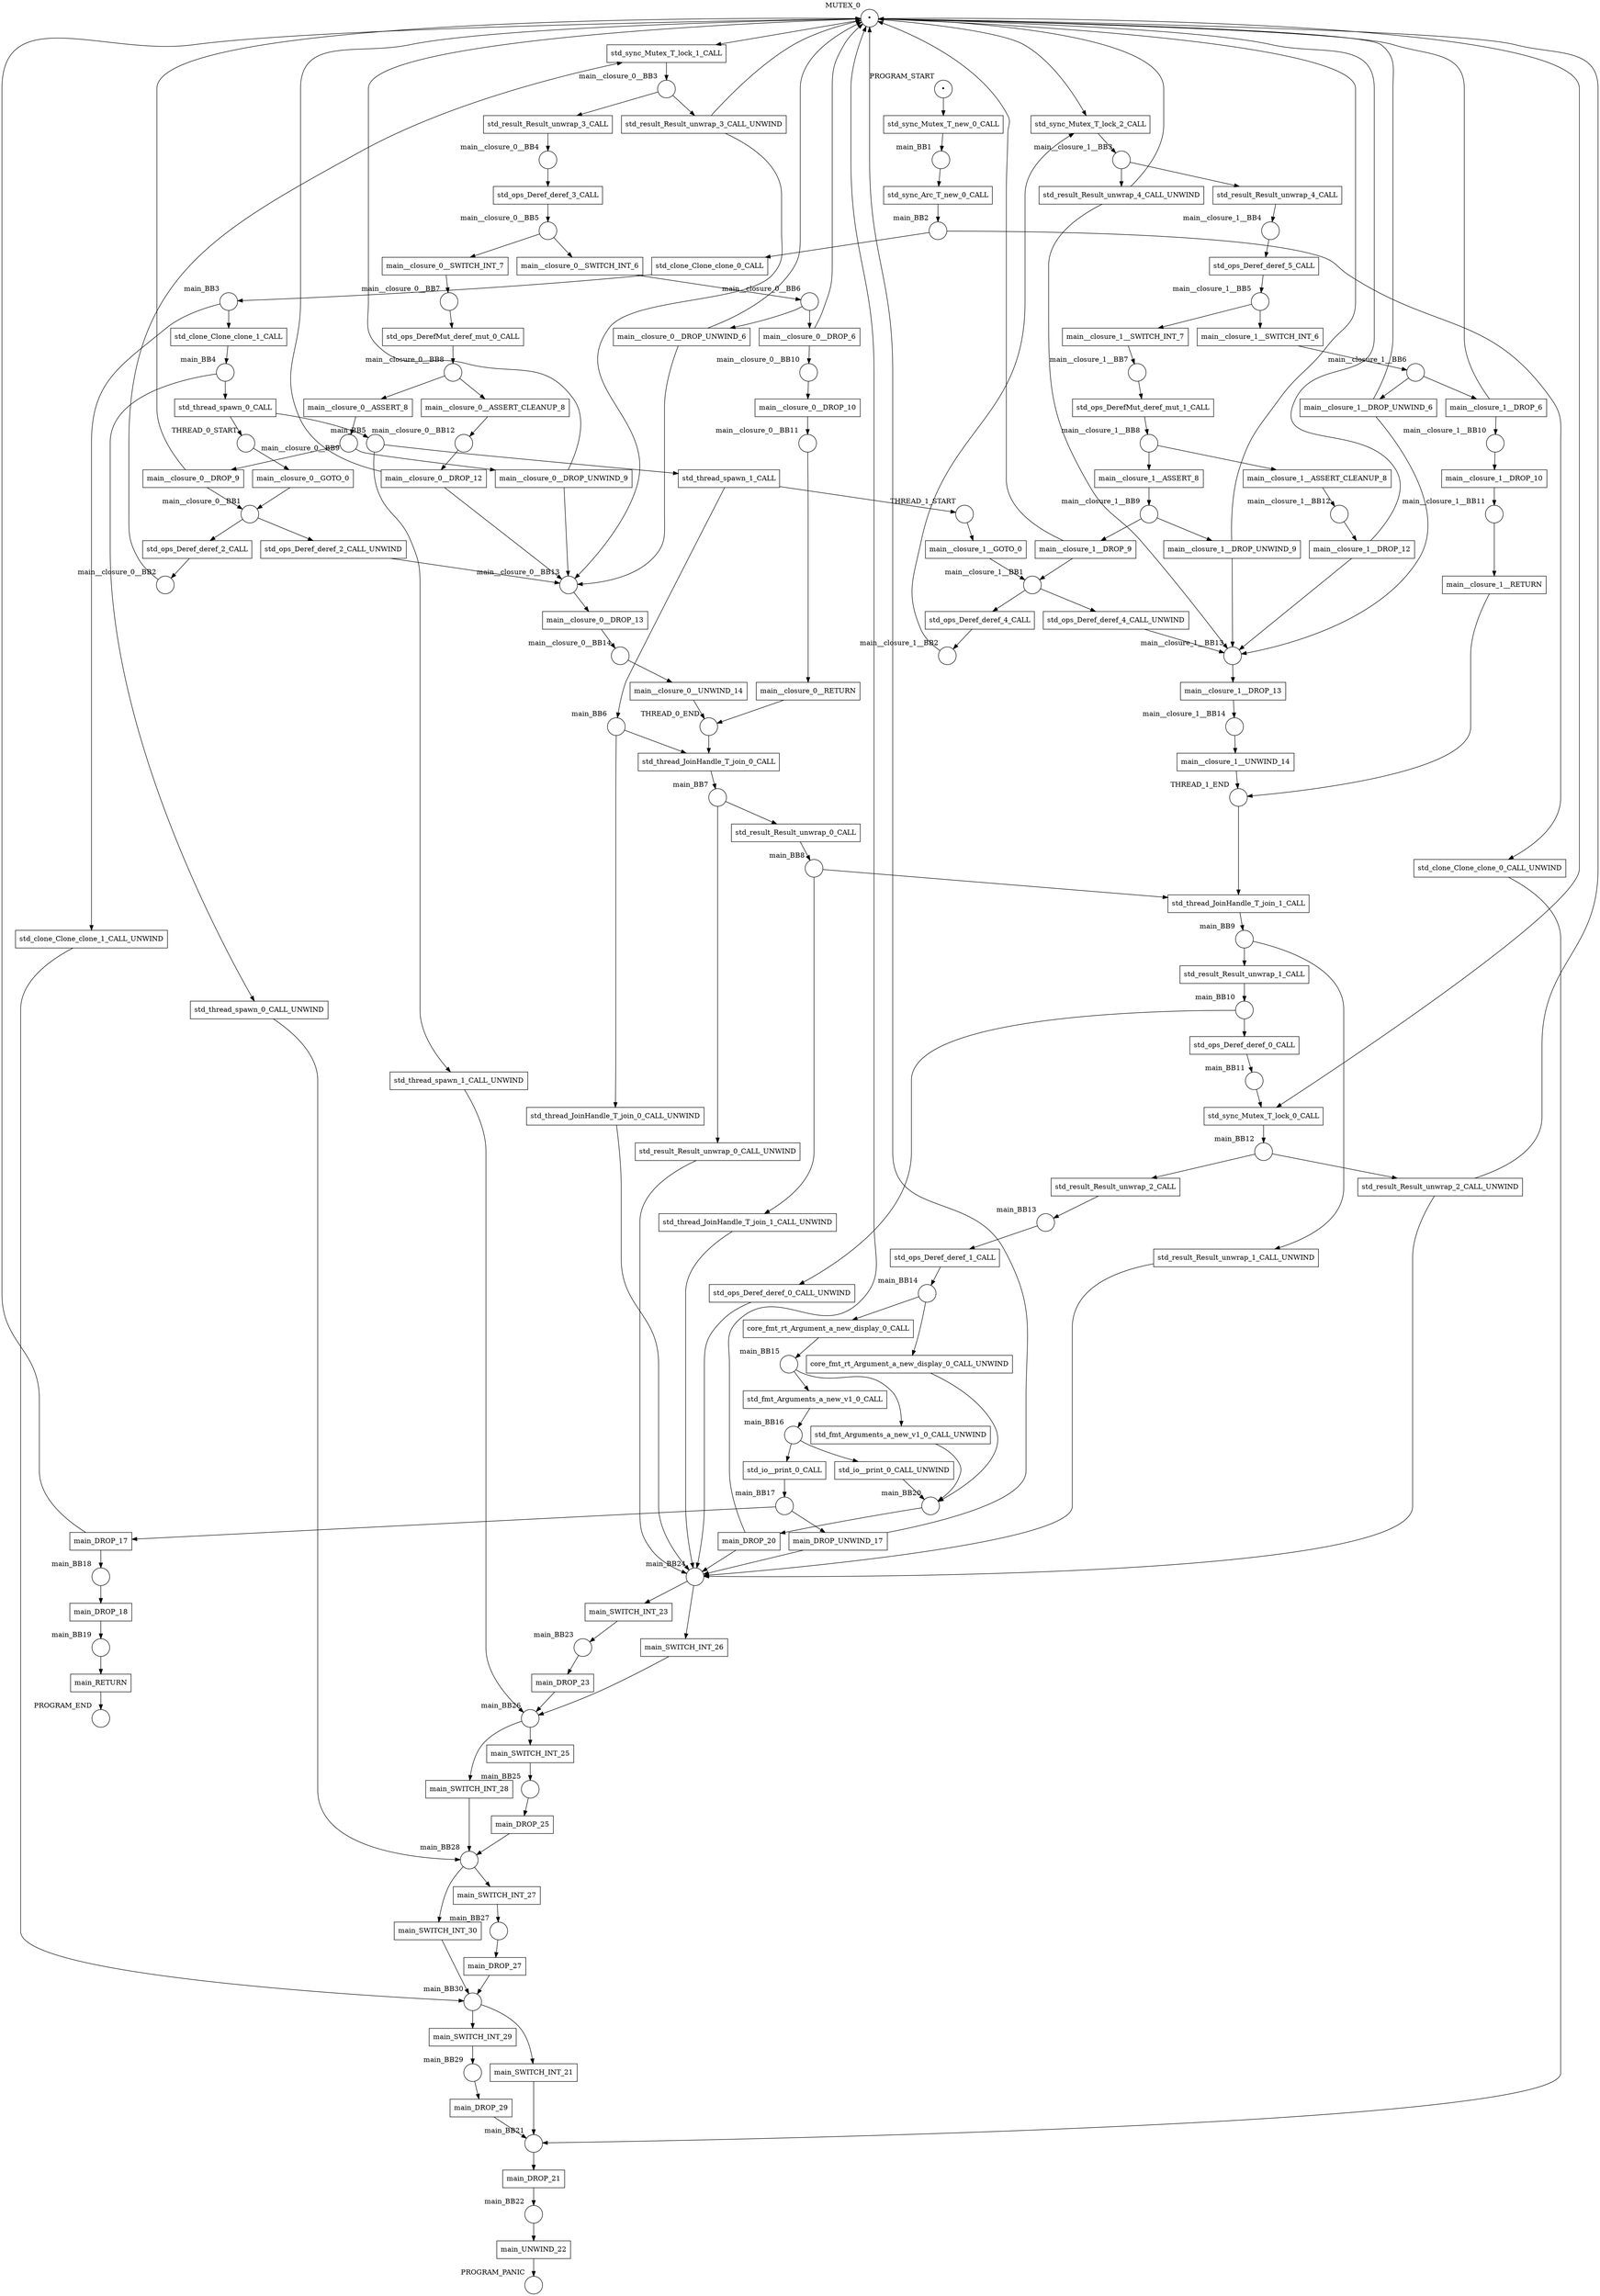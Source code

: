 digraph petrinet {
    MUTEX_0 [shape="circle" xlabel="MUTEX_0" label="•"];
    PROGRAM_END [shape="circle" xlabel="PROGRAM_END" label=""];
    PROGRAM_PANIC [shape="circle" xlabel="PROGRAM_PANIC" label=""];
    PROGRAM_START [shape="circle" xlabel="PROGRAM_START" label="•"];
    THREAD_0_END [shape="circle" xlabel="THREAD_0_END" label=""];
    THREAD_0_START [shape="circle" xlabel="THREAD_0_START" label=""];
    THREAD_1_END [shape="circle" xlabel="THREAD_1_END" label=""];
    THREAD_1_START [shape="circle" xlabel="THREAD_1_START" label=""];
    main_BB1 [shape="circle" xlabel="main_BB1" label=""];
    main_BB10 [shape="circle" xlabel="main_BB10" label=""];
    main_BB11 [shape="circle" xlabel="main_BB11" label=""];
    main_BB12 [shape="circle" xlabel="main_BB12" label=""];
    main_BB13 [shape="circle" xlabel="main_BB13" label=""];
    main_BB14 [shape="circle" xlabel="main_BB14" label=""];
    main_BB15 [shape="circle" xlabel="main_BB15" label=""];
    main_BB16 [shape="circle" xlabel="main_BB16" label=""];
    main_BB17 [shape="circle" xlabel="main_BB17" label=""];
    main_BB18 [shape="circle" xlabel="main_BB18" label=""];
    main_BB19 [shape="circle" xlabel="main_BB19" label=""];
    main_BB2 [shape="circle" xlabel="main_BB2" label=""];
    main_BB20 [shape="circle" xlabel="main_BB20" label=""];
    main_BB21 [shape="circle" xlabel="main_BB21" label=""];
    main_BB22 [shape="circle" xlabel="main_BB22" label=""];
    main_BB23 [shape="circle" xlabel="main_BB23" label=""];
    main_BB24 [shape="circle" xlabel="main_BB24" label=""];
    main_BB25 [shape="circle" xlabel="main_BB25" label=""];
    main_BB26 [shape="circle" xlabel="main_BB26" label=""];
    main_BB27 [shape="circle" xlabel="main_BB27" label=""];
    main_BB28 [shape="circle" xlabel="main_BB28" label=""];
    main_BB29 [shape="circle" xlabel="main_BB29" label=""];
    main_BB3 [shape="circle" xlabel="main_BB3" label=""];
    main_BB30 [shape="circle" xlabel="main_BB30" label=""];
    main_BB4 [shape="circle" xlabel="main_BB4" label=""];
    main_BB5 [shape="circle" xlabel="main_BB5" label=""];
    main_BB6 [shape="circle" xlabel="main_BB6" label=""];
    main_BB7 [shape="circle" xlabel="main_BB7" label=""];
    main_BB8 [shape="circle" xlabel="main_BB8" label=""];
    main_BB9 [shape="circle" xlabel="main_BB9" label=""];
    main__closure_0__BB1 [shape="circle" xlabel="main__closure_0__BB1" label=""];
    main__closure_0__BB10 [shape="circle" xlabel="main__closure_0__BB10" label=""];
    main__closure_0__BB11 [shape="circle" xlabel="main__closure_0__BB11" label=""];
    main__closure_0__BB12 [shape="circle" xlabel="main__closure_0__BB12" label=""];
    main__closure_0__BB13 [shape="circle" xlabel="main__closure_0__BB13" label=""];
    main__closure_0__BB14 [shape="circle" xlabel="main__closure_0__BB14" label=""];
    main__closure_0__BB2 [shape="circle" xlabel="main__closure_0__BB2" label=""];
    main__closure_0__BB3 [shape="circle" xlabel="main__closure_0__BB3" label=""];
    main__closure_0__BB4 [shape="circle" xlabel="main__closure_0__BB4" label=""];
    main__closure_0__BB5 [shape="circle" xlabel="main__closure_0__BB5" label=""];
    main__closure_0__BB6 [shape="circle" xlabel="main__closure_0__BB6" label=""];
    main__closure_0__BB7 [shape="circle" xlabel="main__closure_0__BB7" label=""];
    main__closure_0__BB8 [shape="circle" xlabel="main__closure_0__BB8" label=""];
    main__closure_0__BB9 [shape="circle" xlabel="main__closure_0__BB9" label=""];
    main__closure_1__BB1 [shape="circle" xlabel="main__closure_1__BB1" label=""];
    main__closure_1__BB10 [shape="circle" xlabel="main__closure_1__BB10" label=""];
    main__closure_1__BB11 [shape="circle" xlabel="main__closure_1__BB11" label=""];
    main__closure_1__BB12 [shape="circle" xlabel="main__closure_1__BB12" label=""];
    main__closure_1__BB13 [shape="circle" xlabel="main__closure_1__BB13" label=""];
    main__closure_1__BB14 [shape="circle" xlabel="main__closure_1__BB14" label=""];
    main__closure_1__BB2 [shape="circle" xlabel="main__closure_1__BB2" label=""];
    main__closure_1__BB3 [shape="circle" xlabel="main__closure_1__BB3" label=""];
    main__closure_1__BB4 [shape="circle" xlabel="main__closure_1__BB4" label=""];
    main__closure_1__BB5 [shape="circle" xlabel="main__closure_1__BB5" label=""];
    main__closure_1__BB6 [shape="circle" xlabel="main__closure_1__BB6" label=""];
    main__closure_1__BB7 [shape="circle" xlabel="main__closure_1__BB7" label=""];
    main__closure_1__BB8 [shape="circle" xlabel="main__closure_1__BB8" label=""];
    main__closure_1__BB9 [shape="circle" xlabel="main__closure_1__BB9" label=""];
    core_fmt_rt_Argument_a_new_display_0_CALL [shape="box" xlabel="" label="core_fmt_rt_Argument_a_new_display_0_CALL"];
    core_fmt_rt_Argument_a_new_display_0_CALL_UNWIND [shape="box" xlabel="" label="core_fmt_rt_Argument_a_new_display_0_CALL_UNWIND"];
    main_DROP_17 [shape="box" xlabel="" label="main_DROP_17"];
    main_DROP_18 [shape="box" xlabel="" label="main_DROP_18"];
    main_DROP_20 [shape="box" xlabel="" label="main_DROP_20"];
    main_DROP_21 [shape="box" xlabel="" label="main_DROP_21"];
    main_DROP_23 [shape="box" xlabel="" label="main_DROP_23"];
    main_DROP_25 [shape="box" xlabel="" label="main_DROP_25"];
    main_DROP_27 [shape="box" xlabel="" label="main_DROP_27"];
    main_DROP_29 [shape="box" xlabel="" label="main_DROP_29"];
    main_DROP_UNWIND_17 [shape="box" xlabel="" label="main_DROP_UNWIND_17"];
    main_RETURN [shape="box" xlabel="" label="main_RETURN"];
    main_SWITCH_INT_21 [shape="box" xlabel="" label="main_SWITCH_INT_21"];
    main_SWITCH_INT_23 [shape="box" xlabel="" label="main_SWITCH_INT_23"];
    main_SWITCH_INT_25 [shape="box" xlabel="" label="main_SWITCH_INT_25"];
    main_SWITCH_INT_26 [shape="box" xlabel="" label="main_SWITCH_INT_26"];
    main_SWITCH_INT_27 [shape="box" xlabel="" label="main_SWITCH_INT_27"];
    main_SWITCH_INT_28 [shape="box" xlabel="" label="main_SWITCH_INT_28"];
    main_SWITCH_INT_29 [shape="box" xlabel="" label="main_SWITCH_INT_29"];
    main_SWITCH_INT_30 [shape="box" xlabel="" label="main_SWITCH_INT_30"];
    main_UNWIND_22 [shape="box" xlabel="" label="main_UNWIND_22"];
    main__closure_0__ASSERT_8 [shape="box" xlabel="" label="main__closure_0__ASSERT_8"];
    main__closure_0__ASSERT_CLEANUP_8 [shape="box" xlabel="" label="main__closure_0__ASSERT_CLEANUP_8"];
    main__closure_0__DROP_10 [shape="box" xlabel="" label="main__closure_0__DROP_10"];
    main__closure_0__DROP_12 [shape="box" xlabel="" label="main__closure_0__DROP_12"];
    main__closure_0__DROP_13 [shape="box" xlabel="" label="main__closure_0__DROP_13"];
    main__closure_0__DROP_6 [shape="box" xlabel="" label="main__closure_0__DROP_6"];
    main__closure_0__DROP_9 [shape="box" xlabel="" label="main__closure_0__DROP_9"];
    main__closure_0__DROP_UNWIND_6 [shape="box" xlabel="" label="main__closure_0__DROP_UNWIND_6"];
    main__closure_0__DROP_UNWIND_9 [shape="box" xlabel="" label="main__closure_0__DROP_UNWIND_9"];
    main__closure_0__GOTO_0 [shape="box" xlabel="" label="main__closure_0__GOTO_0"];
    main__closure_0__RETURN [shape="box" xlabel="" label="main__closure_0__RETURN"];
    main__closure_0__SWITCH_INT_6 [shape="box" xlabel="" label="main__closure_0__SWITCH_INT_6"];
    main__closure_0__SWITCH_INT_7 [shape="box" xlabel="" label="main__closure_0__SWITCH_INT_7"];
    main__closure_0__UNWIND_14 [shape="box" xlabel="" label="main__closure_0__UNWIND_14"];
    main__closure_1__ASSERT_8 [shape="box" xlabel="" label="main__closure_1__ASSERT_8"];
    main__closure_1__ASSERT_CLEANUP_8 [shape="box" xlabel="" label="main__closure_1__ASSERT_CLEANUP_8"];
    main__closure_1__DROP_10 [shape="box" xlabel="" label="main__closure_1__DROP_10"];
    main__closure_1__DROP_12 [shape="box" xlabel="" label="main__closure_1__DROP_12"];
    main__closure_1__DROP_13 [shape="box" xlabel="" label="main__closure_1__DROP_13"];
    main__closure_1__DROP_6 [shape="box" xlabel="" label="main__closure_1__DROP_6"];
    main__closure_1__DROP_9 [shape="box" xlabel="" label="main__closure_1__DROP_9"];
    main__closure_1__DROP_UNWIND_6 [shape="box" xlabel="" label="main__closure_1__DROP_UNWIND_6"];
    main__closure_1__DROP_UNWIND_9 [shape="box" xlabel="" label="main__closure_1__DROP_UNWIND_9"];
    main__closure_1__GOTO_0 [shape="box" xlabel="" label="main__closure_1__GOTO_0"];
    main__closure_1__RETURN [shape="box" xlabel="" label="main__closure_1__RETURN"];
    main__closure_1__SWITCH_INT_6 [shape="box" xlabel="" label="main__closure_1__SWITCH_INT_6"];
    main__closure_1__SWITCH_INT_7 [shape="box" xlabel="" label="main__closure_1__SWITCH_INT_7"];
    main__closure_1__UNWIND_14 [shape="box" xlabel="" label="main__closure_1__UNWIND_14"];
    std_clone_Clone_clone_0_CALL [shape="box" xlabel="" label="std_clone_Clone_clone_0_CALL"];
    std_clone_Clone_clone_0_CALL_UNWIND [shape="box" xlabel="" label="std_clone_Clone_clone_0_CALL_UNWIND"];
    std_clone_Clone_clone_1_CALL [shape="box" xlabel="" label="std_clone_Clone_clone_1_CALL"];
    std_clone_Clone_clone_1_CALL_UNWIND [shape="box" xlabel="" label="std_clone_Clone_clone_1_CALL_UNWIND"];
    std_fmt_Arguments_a_new_v1_0_CALL [shape="box" xlabel="" label="std_fmt_Arguments_a_new_v1_0_CALL"];
    std_fmt_Arguments_a_new_v1_0_CALL_UNWIND [shape="box" xlabel="" label="std_fmt_Arguments_a_new_v1_0_CALL_UNWIND"];
    std_io__print_0_CALL [shape="box" xlabel="" label="std_io__print_0_CALL"];
    std_io__print_0_CALL_UNWIND [shape="box" xlabel="" label="std_io__print_0_CALL_UNWIND"];
    std_ops_DerefMut_deref_mut_0_CALL [shape="box" xlabel="" label="std_ops_DerefMut_deref_mut_0_CALL"];
    std_ops_DerefMut_deref_mut_1_CALL [shape="box" xlabel="" label="std_ops_DerefMut_deref_mut_1_CALL"];
    std_ops_Deref_deref_0_CALL [shape="box" xlabel="" label="std_ops_Deref_deref_0_CALL"];
    std_ops_Deref_deref_0_CALL_UNWIND [shape="box" xlabel="" label="std_ops_Deref_deref_0_CALL_UNWIND"];
    std_ops_Deref_deref_1_CALL [shape="box" xlabel="" label="std_ops_Deref_deref_1_CALL"];
    std_ops_Deref_deref_2_CALL [shape="box" xlabel="" label="std_ops_Deref_deref_2_CALL"];
    std_ops_Deref_deref_2_CALL_UNWIND [shape="box" xlabel="" label="std_ops_Deref_deref_2_CALL_UNWIND"];
    std_ops_Deref_deref_3_CALL [shape="box" xlabel="" label="std_ops_Deref_deref_3_CALL"];
    std_ops_Deref_deref_4_CALL [shape="box" xlabel="" label="std_ops_Deref_deref_4_CALL"];
    std_ops_Deref_deref_4_CALL_UNWIND [shape="box" xlabel="" label="std_ops_Deref_deref_4_CALL_UNWIND"];
    std_ops_Deref_deref_5_CALL [shape="box" xlabel="" label="std_ops_Deref_deref_5_CALL"];
    std_result_Result_unwrap_0_CALL [shape="box" xlabel="" label="std_result_Result_unwrap_0_CALL"];
    std_result_Result_unwrap_0_CALL_UNWIND [shape="box" xlabel="" label="std_result_Result_unwrap_0_CALL_UNWIND"];
    std_result_Result_unwrap_1_CALL [shape="box" xlabel="" label="std_result_Result_unwrap_1_CALL"];
    std_result_Result_unwrap_1_CALL_UNWIND [shape="box" xlabel="" label="std_result_Result_unwrap_1_CALL_UNWIND"];
    std_result_Result_unwrap_2_CALL [shape="box" xlabel="" label="std_result_Result_unwrap_2_CALL"];
    std_result_Result_unwrap_2_CALL_UNWIND [shape="box" xlabel="" label="std_result_Result_unwrap_2_CALL_UNWIND"];
    std_result_Result_unwrap_3_CALL [shape="box" xlabel="" label="std_result_Result_unwrap_3_CALL"];
    std_result_Result_unwrap_3_CALL_UNWIND [shape="box" xlabel="" label="std_result_Result_unwrap_3_CALL_UNWIND"];
    std_result_Result_unwrap_4_CALL [shape="box" xlabel="" label="std_result_Result_unwrap_4_CALL"];
    std_result_Result_unwrap_4_CALL_UNWIND [shape="box" xlabel="" label="std_result_Result_unwrap_4_CALL_UNWIND"];
    std_sync_Arc_T_new_0_CALL [shape="box" xlabel="" label="std_sync_Arc_T_new_0_CALL"];
    std_sync_Mutex_T_lock_0_CALL [shape="box" xlabel="" label="std_sync_Mutex_T_lock_0_CALL"];
    std_sync_Mutex_T_lock_1_CALL [shape="box" xlabel="" label="std_sync_Mutex_T_lock_1_CALL"];
    std_sync_Mutex_T_lock_2_CALL [shape="box" xlabel="" label="std_sync_Mutex_T_lock_2_CALL"];
    std_sync_Mutex_T_new_0_CALL [shape="box" xlabel="" label="std_sync_Mutex_T_new_0_CALL"];
    std_thread_JoinHandle_T_join_0_CALL [shape="box" xlabel="" label="std_thread_JoinHandle_T_join_0_CALL"];
    std_thread_JoinHandle_T_join_0_CALL_UNWIND [shape="box" xlabel="" label="std_thread_JoinHandle_T_join_0_CALL_UNWIND"];
    std_thread_JoinHandle_T_join_1_CALL [shape="box" xlabel="" label="std_thread_JoinHandle_T_join_1_CALL"];
    std_thread_JoinHandle_T_join_1_CALL_UNWIND [shape="box" xlabel="" label="std_thread_JoinHandle_T_join_1_CALL_UNWIND"];
    std_thread_spawn_0_CALL [shape="box" xlabel="" label="std_thread_spawn_0_CALL"];
    std_thread_spawn_0_CALL_UNWIND [shape="box" xlabel="" label="std_thread_spawn_0_CALL_UNWIND"];
    std_thread_spawn_1_CALL [shape="box" xlabel="" label="std_thread_spawn_1_CALL"];
    std_thread_spawn_1_CALL_UNWIND [shape="box" xlabel="" label="std_thread_spawn_1_CALL_UNWIND"];
    MUTEX_0 -> std_sync_Mutex_T_lock_0_CALL;
    MUTEX_0 -> std_sync_Mutex_T_lock_1_CALL;
    MUTEX_0 -> std_sync_Mutex_T_lock_2_CALL;
    PROGRAM_START -> std_sync_Mutex_T_new_0_CALL;
    THREAD_0_END -> std_thread_JoinHandle_T_join_0_CALL;
    THREAD_0_START -> main__closure_0__GOTO_0;
    THREAD_1_END -> std_thread_JoinHandle_T_join_1_CALL;
    THREAD_1_START -> main__closure_1__GOTO_0;
    main_BB1 -> std_sync_Arc_T_new_0_CALL;
    main_BB10 -> std_ops_Deref_deref_0_CALL;
    main_BB10 -> std_ops_Deref_deref_0_CALL_UNWIND;
    main_BB11 -> std_sync_Mutex_T_lock_0_CALL;
    main_BB12 -> std_result_Result_unwrap_2_CALL;
    main_BB12 -> std_result_Result_unwrap_2_CALL_UNWIND;
    main_BB13 -> std_ops_Deref_deref_1_CALL;
    main_BB14 -> core_fmt_rt_Argument_a_new_display_0_CALL;
    main_BB14 -> core_fmt_rt_Argument_a_new_display_0_CALL_UNWIND;
    main_BB15 -> std_fmt_Arguments_a_new_v1_0_CALL;
    main_BB15 -> std_fmt_Arguments_a_new_v1_0_CALL_UNWIND;
    main_BB16 -> std_io__print_0_CALL;
    main_BB16 -> std_io__print_0_CALL_UNWIND;
    main_BB17 -> main_DROP_17;
    main_BB17 -> main_DROP_UNWIND_17;
    main_BB18 -> main_DROP_18;
    main_BB19 -> main_RETURN;
    main_BB2 -> std_clone_Clone_clone_0_CALL;
    main_BB2 -> std_clone_Clone_clone_0_CALL_UNWIND;
    main_BB20 -> main_DROP_20;
    main_BB21 -> main_DROP_21;
    main_BB22 -> main_UNWIND_22;
    main_BB23 -> main_DROP_23;
    main_BB24 -> main_SWITCH_INT_23;
    main_BB24 -> main_SWITCH_INT_26;
    main_BB25 -> main_DROP_25;
    main_BB26 -> main_SWITCH_INT_25;
    main_BB26 -> main_SWITCH_INT_28;
    main_BB27 -> main_DROP_27;
    main_BB28 -> main_SWITCH_INT_27;
    main_BB28 -> main_SWITCH_INT_30;
    main_BB29 -> main_DROP_29;
    main_BB3 -> std_clone_Clone_clone_1_CALL;
    main_BB3 -> std_clone_Clone_clone_1_CALL_UNWIND;
    main_BB30 -> main_SWITCH_INT_21;
    main_BB30 -> main_SWITCH_INT_29;
    main_BB4 -> std_thread_spawn_0_CALL;
    main_BB4 -> std_thread_spawn_0_CALL_UNWIND;
    main_BB5 -> std_thread_spawn_1_CALL;
    main_BB5 -> std_thread_spawn_1_CALL_UNWIND;
    main_BB6 -> std_thread_JoinHandle_T_join_0_CALL;
    main_BB6 -> std_thread_JoinHandle_T_join_0_CALL_UNWIND;
    main_BB7 -> std_result_Result_unwrap_0_CALL;
    main_BB7 -> std_result_Result_unwrap_0_CALL_UNWIND;
    main_BB8 -> std_thread_JoinHandle_T_join_1_CALL;
    main_BB8 -> std_thread_JoinHandle_T_join_1_CALL_UNWIND;
    main_BB9 -> std_result_Result_unwrap_1_CALL;
    main_BB9 -> std_result_Result_unwrap_1_CALL_UNWIND;
    main__closure_0__BB1 -> std_ops_Deref_deref_2_CALL;
    main__closure_0__BB1 -> std_ops_Deref_deref_2_CALL_UNWIND;
    main__closure_0__BB10 -> main__closure_0__DROP_10;
    main__closure_0__BB11 -> main__closure_0__RETURN;
    main__closure_0__BB12 -> main__closure_0__DROP_12;
    main__closure_0__BB13 -> main__closure_0__DROP_13;
    main__closure_0__BB14 -> main__closure_0__UNWIND_14;
    main__closure_0__BB2 -> std_sync_Mutex_T_lock_1_CALL;
    main__closure_0__BB3 -> std_result_Result_unwrap_3_CALL;
    main__closure_0__BB3 -> std_result_Result_unwrap_3_CALL_UNWIND;
    main__closure_0__BB4 -> std_ops_Deref_deref_3_CALL;
    main__closure_0__BB5 -> main__closure_0__SWITCH_INT_6;
    main__closure_0__BB5 -> main__closure_0__SWITCH_INT_7;
    main__closure_0__BB6 -> main__closure_0__DROP_6;
    main__closure_0__BB6 -> main__closure_0__DROP_UNWIND_6;
    main__closure_0__BB7 -> std_ops_DerefMut_deref_mut_0_CALL;
    main__closure_0__BB8 -> main__closure_0__ASSERT_8;
    main__closure_0__BB8 -> main__closure_0__ASSERT_CLEANUP_8;
    main__closure_0__BB9 -> main__closure_0__DROP_9;
    main__closure_0__BB9 -> main__closure_0__DROP_UNWIND_9;
    main__closure_1__BB1 -> std_ops_Deref_deref_4_CALL;
    main__closure_1__BB1 -> std_ops_Deref_deref_4_CALL_UNWIND;
    main__closure_1__BB10 -> main__closure_1__DROP_10;
    main__closure_1__BB11 -> main__closure_1__RETURN;
    main__closure_1__BB12 -> main__closure_1__DROP_12;
    main__closure_1__BB13 -> main__closure_1__DROP_13;
    main__closure_1__BB14 -> main__closure_1__UNWIND_14;
    main__closure_1__BB2 -> std_sync_Mutex_T_lock_2_CALL;
    main__closure_1__BB3 -> std_result_Result_unwrap_4_CALL;
    main__closure_1__BB3 -> std_result_Result_unwrap_4_CALL_UNWIND;
    main__closure_1__BB4 -> std_ops_Deref_deref_5_CALL;
    main__closure_1__BB5 -> main__closure_1__SWITCH_INT_6;
    main__closure_1__BB5 -> main__closure_1__SWITCH_INT_7;
    main__closure_1__BB6 -> main__closure_1__DROP_6;
    main__closure_1__BB6 -> main__closure_1__DROP_UNWIND_6;
    main__closure_1__BB7 -> std_ops_DerefMut_deref_mut_1_CALL;
    main__closure_1__BB8 -> main__closure_1__ASSERT_8;
    main__closure_1__BB8 -> main__closure_1__ASSERT_CLEANUP_8;
    main__closure_1__BB9 -> main__closure_1__DROP_9;
    main__closure_1__BB9 -> main__closure_1__DROP_UNWIND_9;
    core_fmt_rt_Argument_a_new_display_0_CALL -> main_BB15;
    core_fmt_rt_Argument_a_new_display_0_CALL_UNWIND -> main_BB20;
    main_DROP_17 -> MUTEX_0;
    main_DROP_17 -> main_BB18;
    main_DROP_18 -> main_BB19;
    main_DROP_20 -> MUTEX_0;
    main_DROP_20 -> main_BB24;
    main_DROP_21 -> main_BB22;
    main_DROP_23 -> main_BB26;
    main_DROP_25 -> main_BB28;
    main_DROP_27 -> main_BB30;
    main_DROP_29 -> main_BB21;
    main_DROP_UNWIND_17 -> MUTEX_0;
    main_DROP_UNWIND_17 -> main_BB24;
    main_RETURN -> PROGRAM_END;
    main_SWITCH_INT_21 -> main_BB21;
    main_SWITCH_INT_23 -> main_BB23;
    main_SWITCH_INT_25 -> main_BB25;
    main_SWITCH_INT_26 -> main_BB26;
    main_SWITCH_INT_27 -> main_BB27;
    main_SWITCH_INT_28 -> main_BB28;
    main_SWITCH_INT_29 -> main_BB29;
    main_SWITCH_INT_30 -> main_BB30;
    main_UNWIND_22 -> PROGRAM_PANIC;
    main__closure_0__ASSERT_8 -> main__closure_0__BB9;
    main__closure_0__ASSERT_CLEANUP_8 -> main__closure_0__BB12;
    main__closure_0__DROP_10 -> main__closure_0__BB11;
    main__closure_0__DROP_12 -> MUTEX_0;
    main__closure_0__DROP_12 -> main__closure_0__BB13;
    main__closure_0__DROP_13 -> main__closure_0__BB14;
    main__closure_0__DROP_6 -> MUTEX_0;
    main__closure_0__DROP_6 -> main__closure_0__BB10;
    main__closure_0__DROP_9 -> MUTEX_0;
    main__closure_0__DROP_9 -> main__closure_0__BB1;
    main__closure_0__DROP_UNWIND_6 -> MUTEX_0;
    main__closure_0__DROP_UNWIND_6 -> main__closure_0__BB13;
    main__closure_0__DROP_UNWIND_9 -> MUTEX_0;
    main__closure_0__DROP_UNWIND_9 -> main__closure_0__BB13;
    main__closure_0__GOTO_0 -> main__closure_0__BB1;
    main__closure_0__RETURN -> THREAD_0_END;
    main__closure_0__SWITCH_INT_6 -> main__closure_0__BB6;
    main__closure_0__SWITCH_INT_7 -> main__closure_0__BB7;
    main__closure_0__UNWIND_14 -> THREAD_0_END;
    main__closure_1__ASSERT_8 -> main__closure_1__BB9;
    main__closure_1__ASSERT_CLEANUP_8 -> main__closure_1__BB12;
    main__closure_1__DROP_10 -> main__closure_1__BB11;
    main__closure_1__DROP_12 -> MUTEX_0;
    main__closure_1__DROP_12 -> main__closure_1__BB13;
    main__closure_1__DROP_13 -> main__closure_1__BB14;
    main__closure_1__DROP_6 -> MUTEX_0;
    main__closure_1__DROP_6 -> main__closure_1__BB10;
    main__closure_1__DROP_9 -> MUTEX_0;
    main__closure_1__DROP_9 -> main__closure_1__BB1;
    main__closure_1__DROP_UNWIND_6 -> MUTEX_0;
    main__closure_1__DROP_UNWIND_6 -> main__closure_1__BB13;
    main__closure_1__DROP_UNWIND_9 -> MUTEX_0;
    main__closure_1__DROP_UNWIND_9 -> main__closure_1__BB13;
    main__closure_1__GOTO_0 -> main__closure_1__BB1;
    main__closure_1__RETURN -> THREAD_1_END;
    main__closure_1__SWITCH_INT_6 -> main__closure_1__BB6;
    main__closure_1__SWITCH_INT_7 -> main__closure_1__BB7;
    main__closure_1__UNWIND_14 -> THREAD_1_END;
    std_clone_Clone_clone_0_CALL -> main_BB3;
    std_clone_Clone_clone_0_CALL_UNWIND -> main_BB21;
    std_clone_Clone_clone_1_CALL -> main_BB4;
    std_clone_Clone_clone_1_CALL_UNWIND -> main_BB30;
    std_fmt_Arguments_a_new_v1_0_CALL -> main_BB16;
    std_fmt_Arguments_a_new_v1_0_CALL_UNWIND -> main_BB20;
    std_io__print_0_CALL -> main_BB17;
    std_io__print_0_CALL_UNWIND -> main_BB20;
    std_ops_DerefMut_deref_mut_0_CALL -> main__closure_0__BB8;
    std_ops_DerefMut_deref_mut_1_CALL -> main__closure_1__BB8;
    std_ops_Deref_deref_0_CALL -> main_BB11;
    std_ops_Deref_deref_0_CALL_UNWIND -> main_BB24;
    std_ops_Deref_deref_1_CALL -> main_BB14;
    std_ops_Deref_deref_2_CALL -> main__closure_0__BB2;
    std_ops_Deref_deref_2_CALL_UNWIND -> main__closure_0__BB13;
    std_ops_Deref_deref_3_CALL -> main__closure_0__BB5;
    std_ops_Deref_deref_4_CALL -> main__closure_1__BB2;
    std_ops_Deref_deref_4_CALL_UNWIND -> main__closure_1__BB13;
    std_ops_Deref_deref_5_CALL -> main__closure_1__BB5;
    std_result_Result_unwrap_0_CALL -> main_BB8;
    std_result_Result_unwrap_0_CALL_UNWIND -> main_BB24;
    std_result_Result_unwrap_1_CALL -> main_BB10;
    std_result_Result_unwrap_1_CALL_UNWIND -> main_BB24;
    std_result_Result_unwrap_2_CALL -> main_BB13;
    std_result_Result_unwrap_2_CALL_UNWIND -> MUTEX_0;
    std_result_Result_unwrap_2_CALL_UNWIND -> main_BB24;
    std_result_Result_unwrap_3_CALL -> main__closure_0__BB4;
    std_result_Result_unwrap_3_CALL_UNWIND -> MUTEX_0;
    std_result_Result_unwrap_3_CALL_UNWIND -> main__closure_0__BB13;
    std_result_Result_unwrap_4_CALL -> main__closure_1__BB4;
    std_result_Result_unwrap_4_CALL_UNWIND -> MUTEX_0;
    std_result_Result_unwrap_4_CALL_UNWIND -> main__closure_1__BB13;
    std_sync_Arc_T_new_0_CALL -> main_BB2;
    std_sync_Mutex_T_lock_0_CALL -> main_BB12;
    std_sync_Mutex_T_lock_1_CALL -> main__closure_0__BB3;
    std_sync_Mutex_T_lock_2_CALL -> main__closure_1__BB3;
    std_sync_Mutex_T_new_0_CALL -> main_BB1;
    std_thread_JoinHandle_T_join_0_CALL -> main_BB7;
    std_thread_JoinHandle_T_join_0_CALL_UNWIND -> main_BB24;
    std_thread_JoinHandle_T_join_1_CALL -> main_BB9;
    std_thread_JoinHandle_T_join_1_CALL_UNWIND -> main_BB24;
    std_thread_spawn_0_CALL -> THREAD_0_START;
    std_thread_spawn_0_CALL -> main_BB5;
    std_thread_spawn_0_CALL_UNWIND -> main_BB28;
    std_thread_spawn_1_CALL -> THREAD_1_START;
    std_thread_spawn_1_CALL -> main_BB6;
    std_thread_spawn_1_CALL_UNWIND -> main_BB26;
}
